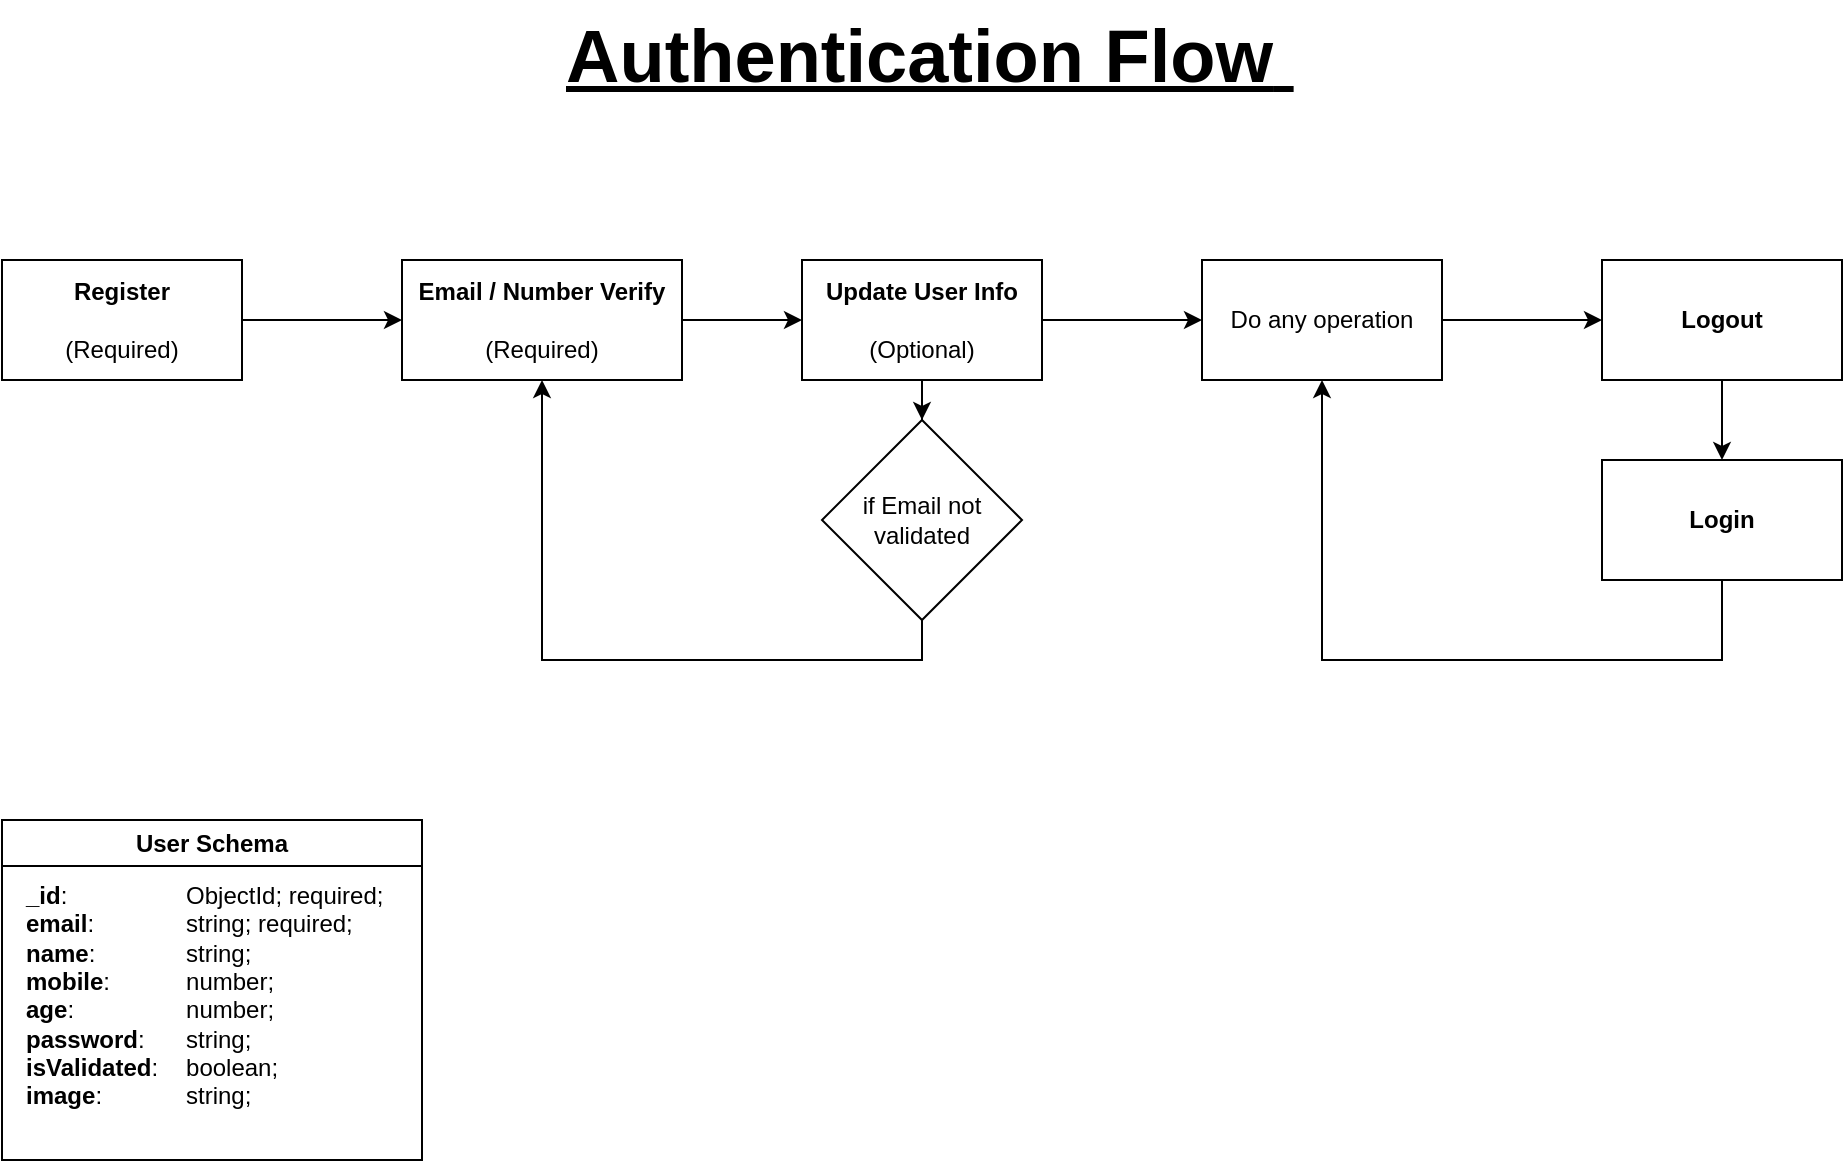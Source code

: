 <mxfile version="24.7.6">
  <diagram name="Page-1" id="foATsIJrTRIfaARtOHlN">
    <mxGraphModel dx="668" dy="728" grid="1" gridSize="10" guides="1" tooltips="1" connect="1" arrows="1" fold="1" page="0" pageScale="1" pageWidth="850" pageHeight="1100" math="0" shadow="0">
      <root>
        <mxCell id="0" />
        <mxCell id="1" parent="0" />
        <mxCell id="GIBhxN5L0psptUo5hFjZ-3" value="" style="edgeStyle=orthogonalEdgeStyle;rounded=0;orthogonalLoop=1;jettySize=auto;html=1;" parent="1" source="GIBhxN5L0psptUo5hFjZ-1" target="GIBhxN5L0psptUo5hFjZ-2" edge="1">
          <mxGeometry relative="1" as="geometry" />
        </mxCell>
        <mxCell id="GIBhxN5L0psptUo5hFjZ-1" value="&lt;b&gt;Register&lt;/b&gt;&lt;br&gt;&lt;br&gt;(Required)" style="rounded=0;whiteSpace=wrap;html=1;" parent="1" vertex="1">
          <mxGeometry x="40" y="80" width="120" height="60" as="geometry" />
        </mxCell>
        <mxCell id="GIBhxN5L0psptUo5hFjZ-5" value="" style="edgeStyle=orthogonalEdgeStyle;rounded=0;orthogonalLoop=1;jettySize=auto;html=1;" parent="1" source="GIBhxN5L0psptUo5hFjZ-2" target="GIBhxN5L0psptUo5hFjZ-4" edge="1">
          <mxGeometry relative="1" as="geometry" />
        </mxCell>
        <mxCell id="GIBhxN5L0psptUo5hFjZ-2" value="&lt;b&gt;Email / Number Verify&lt;/b&gt;&lt;div&gt;&lt;br&gt;&lt;/div&gt;&lt;div&gt;(Required)&lt;br&gt;&lt;/div&gt;" style="whiteSpace=wrap;html=1;rounded=0;" parent="1" vertex="1">
          <mxGeometry x="240" y="80" width="140" height="60" as="geometry" />
        </mxCell>
        <mxCell id="GIBhxN5L0psptUo5hFjZ-7" value="" style="edgeStyle=orthogonalEdgeStyle;rounded=0;orthogonalLoop=1;jettySize=auto;html=1;" parent="1" source="GIBhxN5L0psptUo5hFjZ-4" target="GIBhxN5L0psptUo5hFjZ-6" edge="1">
          <mxGeometry relative="1" as="geometry" />
        </mxCell>
        <mxCell id="GIBhxN5L0psptUo5hFjZ-11" value="" style="edgeStyle=orthogonalEdgeStyle;rounded=0;orthogonalLoop=1;jettySize=auto;html=1;" parent="1" source="GIBhxN5L0psptUo5hFjZ-4" target="GIBhxN5L0psptUo5hFjZ-10" edge="1">
          <mxGeometry relative="1" as="geometry" />
        </mxCell>
        <mxCell id="GIBhxN5L0psptUo5hFjZ-4" value="&lt;b&gt;Update User Info&lt;/b&gt;&lt;div&gt;&lt;br&gt;&lt;/div&gt;&lt;div&gt;(Optional)&lt;br&gt;&lt;/div&gt;" style="whiteSpace=wrap;html=1;rounded=0;" parent="1" vertex="1">
          <mxGeometry x="440" y="80" width="120" height="60" as="geometry" />
        </mxCell>
        <mxCell id="GIBhxN5L0psptUo5hFjZ-16" value="" style="edgeStyle=orthogonalEdgeStyle;rounded=0;orthogonalLoop=1;jettySize=auto;html=1;" parent="1" source="GIBhxN5L0psptUo5hFjZ-6" target="GIBhxN5L0psptUo5hFjZ-15" edge="1">
          <mxGeometry relative="1" as="geometry" />
        </mxCell>
        <mxCell id="GIBhxN5L0psptUo5hFjZ-6" value="Do any operation" style="whiteSpace=wrap;html=1;rounded=0;" parent="1" vertex="1">
          <mxGeometry x="640" y="80" width="120" height="60" as="geometry" />
        </mxCell>
        <mxCell id="GIBhxN5L0psptUo5hFjZ-14" style="edgeStyle=orthogonalEdgeStyle;rounded=0;orthogonalLoop=1;jettySize=auto;html=1;exitX=0.5;exitY=1;exitDx=0;exitDy=0;" parent="1" source="GIBhxN5L0psptUo5hFjZ-10" target="GIBhxN5L0psptUo5hFjZ-2" edge="1">
          <mxGeometry relative="1" as="geometry" />
        </mxCell>
        <mxCell id="GIBhxN5L0psptUo5hFjZ-10" value="if Email not validated" style="rhombus;whiteSpace=wrap;html=1;rounded=0;" parent="1" vertex="1">
          <mxGeometry x="450" y="160" width="100" height="100" as="geometry" />
        </mxCell>
        <mxCell id="GIBhxN5L0psptUo5hFjZ-18" value="" style="edgeStyle=orthogonalEdgeStyle;rounded=0;orthogonalLoop=1;jettySize=auto;html=1;" parent="1" source="GIBhxN5L0psptUo5hFjZ-15" target="GIBhxN5L0psptUo5hFjZ-17" edge="1">
          <mxGeometry relative="1" as="geometry" />
        </mxCell>
        <mxCell id="GIBhxN5L0psptUo5hFjZ-15" value="&lt;b&gt;Logout&lt;/b&gt;" style="whiteSpace=wrap;html=1;rounded=0;" parent="1" vertex="1">
          <mxGeometry x="840" y="80" width="120" height="60" as="geometry" />
        </mxCell>
        <mxCell id="GIBhxN5L0psptUo5hFjZ-26" style="edgeStyle=orthogonalEdgeStyle;rounded=0;orthogonalLoop=1;jettySize=auto;html=1;exitX=0.5;exitY=1;exitDx=0;exitDy=0;entryX=0.5;entryY=1;entryDx=0;entryDy=0;" parent="1" source="GIBhxN5L0psptUo5hFjZ-17" target="GIBhxN5L0psptUo5hFjZ-6" edge="1">
          <mxGeometry relative="1" as="geometry">
            <Array as="points">
              <mxPoint x="900" y="280" />
              <mxPoint x="700" y="280" />
            </Array>
          </mxGeometry>
        </mxCell>
        <mxCell id="GIBhxN5L0psptUo5hFjZ-17" value="&lt;b&gt;Login&lt;/b&gt;" style="whiteSpace=wrap;html=1;rounded=0;" parent="1" vertex="1">
          <mxGeometry x="840" y="180" width="120" height="60" as="geometry" />
        </mxCell>
        <mxCell id="GIBhxN5L0psptUo5hFjZ-21" value="&lt;h1 style=&quot;text-align: center; margin-top: 0px;&quot;&gt;&lt;span style=&quot;background-color: initial; font-size: 37px;&quot;&gt;&lt;u&gt;Authentication Flow&lt;span style=&quot;font-weight: 400;&quot;&gt;&amp;nbsp;&lt;/span&gt;&lt;/u&gt;&lt;/span&gt;&lt;br&gt;&lt;/h1&gt;" style="text;html=1;whiteSpace=wrap;overflow=hidden;rounded=0;" parent="1" vertex="1">
          <mxGeometry x="320" y="-50" width="380" height="70" as="geometry" />
        </mxCell>
        <mxCell id="GIBhxN5L0psptUo5hFjZ-22" value="User Schema" style="swimlane;whiteSpace=wrap;html=1;" parent="1" vertex="1">
          <mxGeometry x="40" y="360" width="210" height="170" as="geometry">
            <mxRectangle x="40" y="360" width="110" height="30" as="alternateBounds" />
          </mxGeometry>
        </mxCell>
        <mxCell id="GIBhxN5L0psptUo5hFjZ-24" value="&lt;div&gt;&lt;div&gt;&lt;span style=&quot;background-color: initial;&quot;&gt;&lt;b&gt;_id&lt;/b&gt;:&lt;span style=&quot;white-space: pre;&quot;&gt;&#x9;&lt;/span&gt;&lt;span style=&quot;white-space: pre;&quot;&gt;&#x9;&lt;/span&gt;&lt;span style=&quot;white-space: pre;&quot;&gt;&#x9;&lt;/span&gt;ObjectId; required;&lt;/span&gt;&lt;/div&gt;&lt;div&gt;&lt;b style=&quot;background-color: initial;&quot;&gt;email&lt;/b&gt;&lt;span style=&quot;background-color: initial;&quot;&gt;: &lt;/span&gt;&lt;span style=&quot;background-color: initial; white-space: pre;&quot;&gt;&#x9;&lt;/span&gt;&lt;span style=&quot;background-color: initial; white-space: pre;&quot;&gt;&#x9;&lt;/span&gt;&lt;span style=&quot;background-color: initial;&quot;&gt;string; required;&lt;/span&gt;&lt;br&gt;&lt;/div&gt;&lt;div&gt;&lt;span style=&quot;background-color: initial;&quot;&gt;&lt;b&gt;name&lt;/b&gt;: &lt;span style=&quot;white-space: pre;&quot;&gt;&#x9;&lt;span style=&quot;white-space: pre;&quot;&gt;&#x9;&lt;/span&gt;&lt;/span&gt;string;&lt;/span&gt;&lt;br&gt;&lt;/div&gt;&lt;/div&gt;&lt;div&gt;&lt;div&gt;&lt;b&gt;mobile&lt;/b&gt;: &lt;span style=&quot;white-space: pre;&quot;&gt;&#x9;&lt;span style=&quot;white-space: pre;&quot;&gt;&#x9;&lt;/span&gt;&lt;/span&gt;number;&lt;/div&gt;&lt;div&gt;&lt;div&gt;&lt;span style=&quot;background-color: initial;&quot;&gt;&lt;b&gt;age&lt;/b&gt;: &lt;span style=&quot;white-space: pre;&quot;&gt;&#x9;&lt;span style=&quot;white-space: pre;&quot;&gt;&#x9;&lt;/span&gt;&lt;/span&gt;number;&lt;/span&gt;&lt;br&gt;&lt;/div&gt;&lt;div&gt;&lt;b&gt;password&lt;/b&gt;:&lt;span style=&quot;white-space: pre;&quot;&gt;&#x9;&lt;/span&gt;string;&lt;/div&gt;&lt;div&gt;&lt;span style=&quot;background-color: initial;&quot;&gt;&lt;b&gt;isValidated&lt;/b&gt;: &lt;span style=&quot;white-space: pre;&quot;&gt;&#x9;&lt;/span&gt;boolean;&lt;/span&gt;&lt;br&gt;&lt;/div&gt;&lt;/div&gt;&lt;div&gt;&lt;b&gt;image&lt;/b&gt;:&lt;span style=&quot;white-space: pre;&quot;&gt;&#x9;&lt;/span&gt;&lt;span style=&quot;white-space: pre;&quot;&gt;&#x9;&lt;/span&gt;string;&lt;/div&gt;&lt;div&gt;&lt;br&gt;&lt;/div&gt;&lt;/div&gt;" style="text;html=1;align=left;verticalAlign=middle;whiteSpace=wrap;rounded=0;" parent="GIBhxN5L0psptUo5hFjZ-22" vertex="1">
          <mxGeometry x="10" y="30" width="190" height="130" as="geometry" />
        </mxCell>
      </root>
    </mxGraphModel>
  </diagram>
</mxfile>
